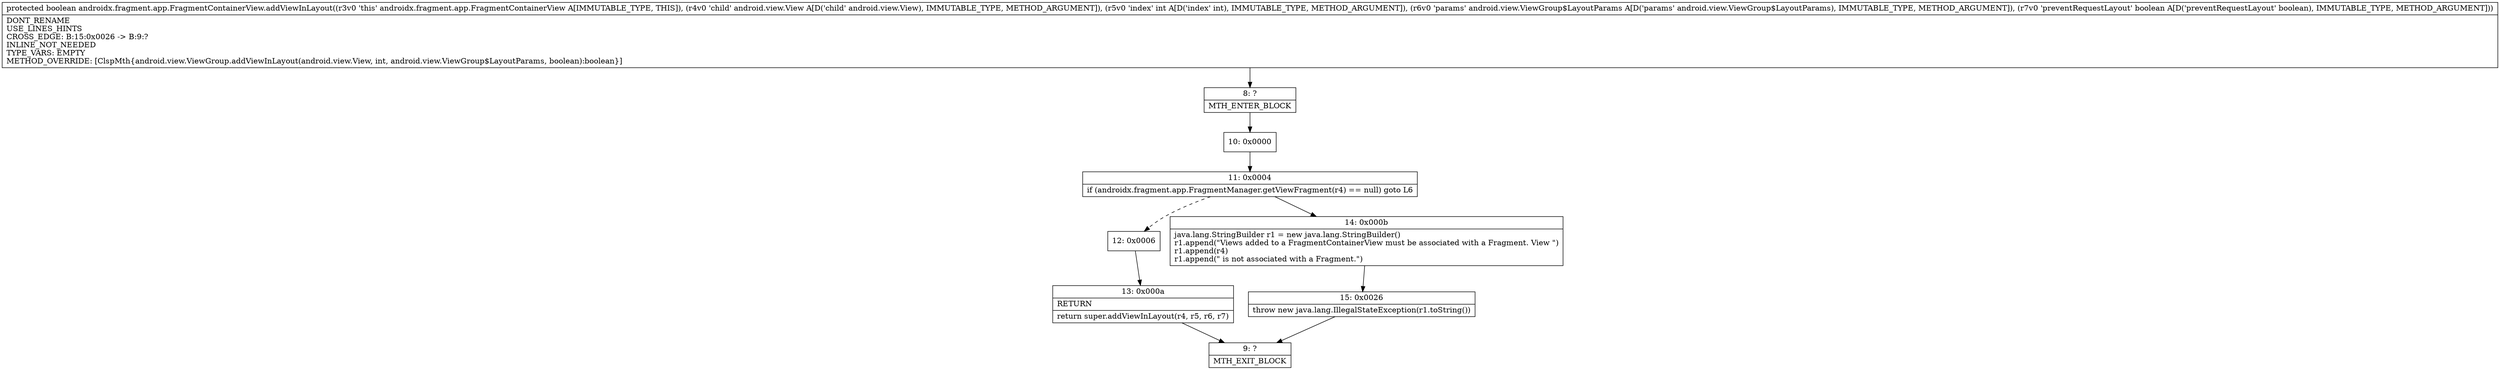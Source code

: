 digraph "CFG forandroidx.fragment.app.FragmentContainerView.addViewInLayout(Landroid\/view\/View;ILandroid\/view\/ViewGroup$LayoutParams;Z)Z" {
Node_8 [shape=record,label="{8\:\ ?|MTH_ENTER_BLOCK\l}"];
Node_10 [shape=record,label="{10\:\ 0x0000}"];
Node_11 [shape=record,label="{11\:\ 0x0004|if (androidx.fragment.app.FragmentManager.getViewFragment(r4) == null) goto L6\l}"];
Node_12 [shape=record,label="{12\:\ 0x0006}"];
Node_13 [shape=record,label="{13\:\ 0x000a|RETURN\l|return super.addViewInLayout(r4, r5, r6, r7)\l}"];
Node_9 [shape=record,label="{9\:\ ?|MTH_EXIT_BLOCK\l}"];
Node_14 [shape=record,label="{14\:\ 0x000b|java.lang.StringBuilder r1 = new java.lang.StringBuilder()\lr1.append(\"Views added to a FragmentContainerView must be associated with a Fragment. View \")\lr1.append(r4)\lr1.append(\" is not associated with a Fragment.\")\l}"];
Node_15 [shape=record,label="{15\:\ 0x0026|throw new java.lang.IllegalStateException(r1.toString())\l}"];
MethodNode[shape=record,label="{protected boolean androidx.fragment.app.FragmentContainerView.addViewInLayout((r3v0 'this' androidx.fragment.app.FragmentContainerView A[IMMUTABLE_TYPE, THIS]), (r4v0 'child' android.view.View A[D('child' android.view.View), IMMUTABLE_TYPE, METHOD_ARGUMENT]), (r5v0 'index' int A[D('index' int), IMMUTABLE_TYPE, METHOD_ARGUMENT]), (r6v0 'params' android.view.ViewGroup$LayoutParams A[D('params' android.view.ViewGroup$LayoutParams), IMMUTABLE_TYPE, METHOD_ARGUMENT]), (r7v0 'preventRequestLayout' boolean A[D('preventRequestLayout' boolean), IMMUTABLE_TYPE, METHOD_ARGUMENT]))  | DONT_RENAME\lUSE_LINES_HINTS\lCROSS_EDGE: B:15:0x0026 \-\> B:9:?\lINLINE_NOT_NEEDED\lTYPE_VARS: EMPTY\lMETHOD_OVERRIDE: [ClspMth\{android.view.ViewGroup.addViewInLayout(android.view.View, int, android.view.ViewGroup$LayoutParams, boolean):boolean\}]\l}"];
MethodNode -> Node_8;Node_8 -> Node_10;
Node_10 -> Node_11;
Node_11 -> Node_12[style=dashed];
Node_11 -> Node_14;
Node_12 -> Node_13;
Node_13 -> Node_9;
Node_14 -> Node_15;
Node_15 -> Node_9;
}

